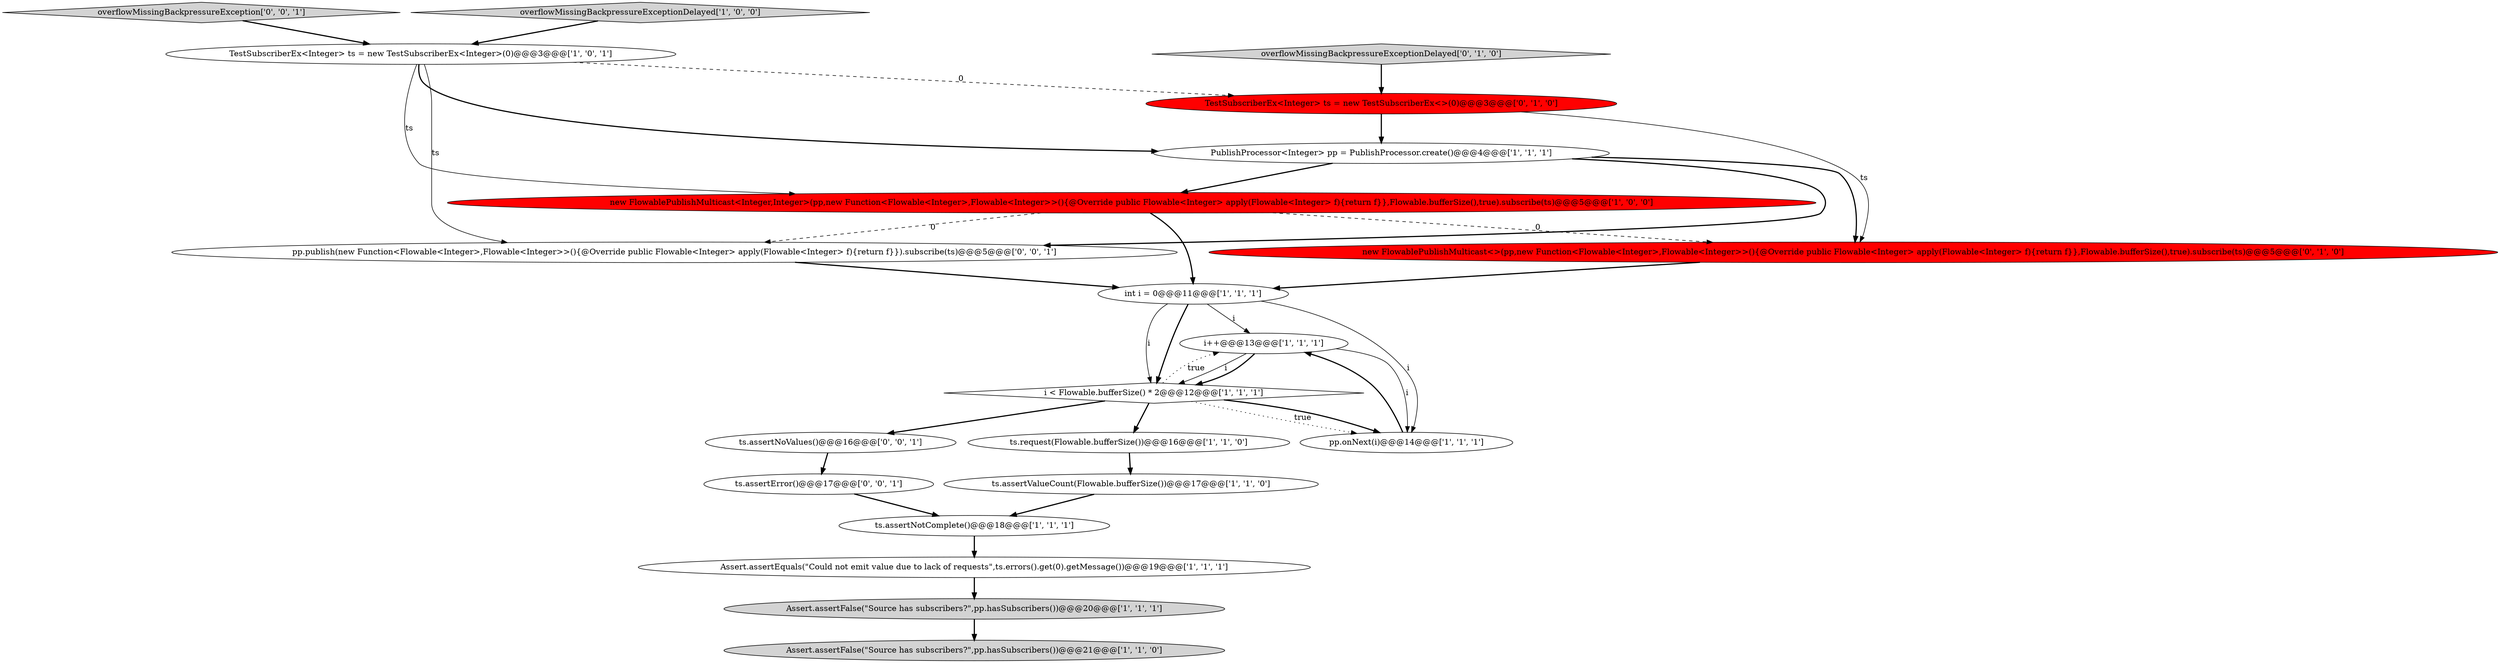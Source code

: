 digraph {
20 [style = filled, label = "overflowMissingBackpressureException['0', '0', '1']", fillcolor = lightgray, shape = diamond image = "AAA0AAABBB3BBB"];
16 [style = filled, label = "new FlowablePublishMulticast<>(pp,new Function<Flowable<Integer>,Flowable<Integer>>(){@Override public Flowable<Integer> apply(Flowable<Integer> f){return f}},Flowable.bufferSize(),true).subscribe(ts)@@@5@@@['0', '1', '0']", fillcolor = red, shape = ellipse image = "AAA1AAABBB2BBB"];
7 [style = filled, label = "i++@@@13@@@['1', '1', '1']", fillcolor = white, shape = ellipse image = "AAA0AAABBB1BBB"];
4 [style = filled, label = "PublishProcessor<Integer> pp = PublishProcessor.create()@@@4@@@['1', '1', '1']", fillcolor = white, shape = ellipse image = "AAA0AAABBB1BBB"];
6 [style = filled, label = "TestSubscriberEx<Integer> ts = new TestSubscriberEx<Integer>(0)@@@3@@@['1', '0', '1']", fillcolor = white, shape = ellipse image = "AAA0AAABBB1BBB"];
8 [style = filled, label = "ts.request(Flowable.bufferSize())@@@16@@@['1', '1', '0']", fillcolor = white, shape = ellipse image = "AAA0AAABBB1BBB"];
13 [style = filled, label = "pp.onNext(i)@@@14@@@['1', '1', '1']", fillcolor = white, shape = ellipse image = "AAA0AAABBB1BBB"];
3 [style = filled, label = "Assert.assertFalse(\"Source has subscribers?\",pp.hasSubscribers())@@@20@@@['1', '1', '1']", fillcolor = lightgray, shape = ellipse image = "AAA0AAABBB1BBB"];
12 [style = filled, label = "new FlowablePublishMulticast<Integer,Integer>(pp,new Function<Flowable<Integer>,Flowable<Integer>>(){@Override public Flowable<Integer> apply(Flowable<Integer> f){return f}},Flowable.bufferSize(),true).subscribe(ts)@@@5@@@['1', '0', '0']", fillcolor = red, shape = ellipse image = "AAA1AAABBB1BBB"];
11 [style = filled, label = "Assert.assertFalse(\"Source has subscribers?\",pp.hasSubscribers())@@@21@@@['1', '1', '0']", fillcolor = lightgray, shape = ellipse image = "AAA0AAABBB1BBB"];
0 [style = filled, label = "ts.assertNotComplete()@@@18@@@['1', '1', '1']", fillcolor = white, shape = ellipse image = "AAA0AAABBB1BBB"];
18 [style = filled, label = "ts.assertError()@@@17@@@['0', '0', '1']", fillcolor = white, shape = ellipse image = "AAA0AAABBB3BBB"];
10 [style = filled, label = "overflowMissingBackpressureExceptionDelayed['1', '0', '0']", fillcolor = lightgray, shape = diamond image = "AAA0AAABBB1BBB"];
14 [style = filled, label = "overflowMissingBackpressureExceptionDelayed['0', '1', '0']", fillcolor = lightgray, shape = diamond image = "AAA0AAABBB2BBB"];
1 [style = filled, label = "Assert.assertEquals(\"Could not emit value due to lack of requests\",ts.errors().get(0).getMessage())@@@19@@@['1', '1', '1']", fillcolor = white, shape = ellipse image = "AAA0AAABBB1BBB"];
17 [style = filled, label = "ts.assertNoValues()@@@16@@@['0', '0', '1']", fillcolor = white, shape = ellipse image = "AAA0AAABBB3BBB"];
19 [style = filled, label = "pp.publish(new Function<Flowable<Integer>,Flowable<Integer>>(){@Override public Flowable<Integer> apply(Flowable<Integer> f){return f}}).subscribe(ts)@@@5@@@['0', '0', '1']", fillcolor = white, shape = ellipse image = "AAA0AAABBB3BBB"];
2 [style = filled, label = "ts.assertValueCount(Flowable.bufferSize())@@@17@@@['1', '1', '0']", fillcolor = white, shape = ellipse image = "AAA0AAABBB1BBB"];
5 [style = filled, label = "int i = 0@@@11@@@['1', '1', '1']", fillcolor = white, shape = ellipse image = "AAA0AAABBB1BBB"];
15 [style = filled, label = "TestSubscriberEx<Integer> ts = new TestSubscriberEx<>(0)@@@3@@@['0', '1', '0']", fillcolor = red, shape = ellipse image = "AAA1AAABBB2BBB"];
9 [style = filled, label = "i < Flowable.bufferSize() * 2@@@12@@@['1', '1', '1']", fillcolor = white, shape = diamond image = "AAA0AAABBB1BBB"];
5->9 [style = solid, label="i"];
6->19 [style = solid, label="ts"];
12->5 [style = bold, label=""];
5->9 [style = bold, label=""];
12->16 [style = dashed, label="0"];
4->19 [style = bold, label=""];
1->3 [style = bold, label=""];
3->11 [style = bold, label=""];
5->7 [style = solid, label="i"];
9->17 [style = bold, label=""];
20->6 [style = bold, label=""];
5->13 [style = solid, label="i"];
9->8 [style = bold, label=""];
10->6 [style = bold, label=""];
7->9 [style = solid, label="i"];
7->13 [style = solid, label="i"];
7->9 [style = bold, label=""];
19->5 [style = bold, label=""];
6->4 [style = bold, label=""];
2->0 [style = bold, label=""];
12->19 [style = dashed, label="0"];
8->2 [style = bold, label=""];
6->15 [style = dashed, label="0"];
13->7 [style = bold, label=""];
0->1 [style = bold, label=""];
9->13 [style = dotted, label="true"];
15->4 [style = bold, label=""];
16->5 [style = bold, label=""];
4->12 [style = bold, label=""];
14->15 [style = bold, label=""];
9->7 [style = dotted, label="true"];
15->16 [style = solid, label="ts"];
18->0 [style = bold, label=""];
17->18 [style = bold, label=""];
4->16 [style = bold, label=""];
9->13 [style = bold, label=""];
6->12 [style = solid, label="ts"];
}
